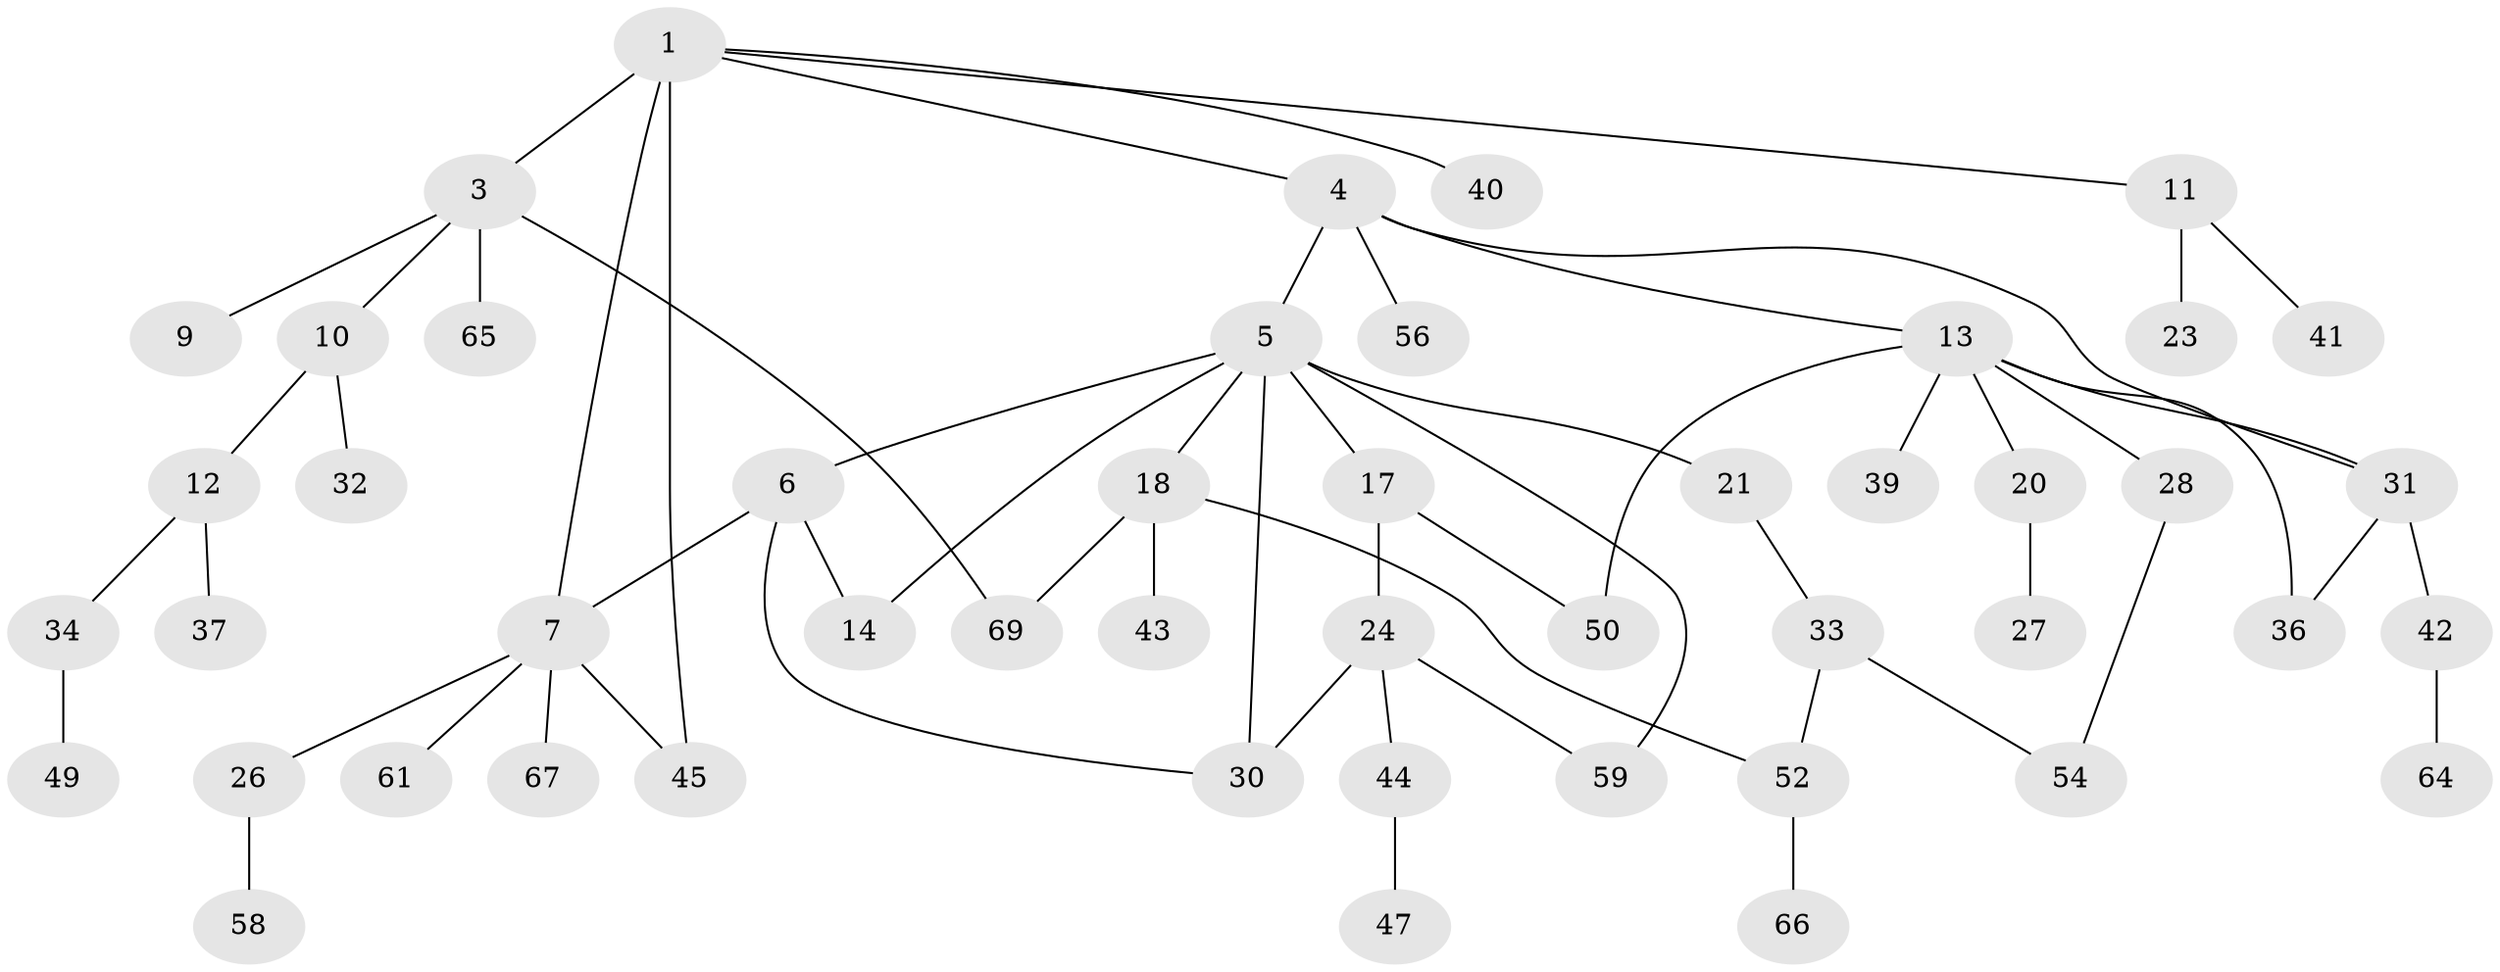 // original degree distribution, {3: 0.21428571428571427, 6: 0.04285714285714286, 4: 0.11428571428571428, 7: 0.014285714285714285, 1: 0.34285714285714286, 2: 0.2714285714285714}
// Generated by graph-tools (version 1.1) at 2025/16/03/04/25 18:16:51]
// undirected, 49 vertices, 60 edges
graph export_dot {
graph [start="1"]
  node [color=gray90,style=filled];
  1 [super="+2"];
  3 [super="+8"];
  4 [super="+22"];
  5 [super="+15"];
  6;
  7 [super="+25"];
  9;
  10;
  11;
  12 [super="+29"];
  13 [super="+51+16"];
  14 [super="+35"];
  17;
  18 [super="+19"];
  20;
  21 [super="+48+53"];
  23;
  24;
  26 [super="+63"];
  27 [super="+55"];
  28;
  30;
  31;
  32;
  33;
  34;
  36;
  37;
  39;
  40;
  41;
  42;
  43;
  44;
  45 [super="+46"];
  47;
  49 [super="+68"];
  50;
  52;
  54;
  56 [super="+62"];
  58;
  59;
  61;
  64;
  65;
  66;
  67;
  69;
  1 -- 11;
  1 -- 45 [weight=2];
  1 -- 3;
  1 -- 4;
  1 -- 40;
  1 -- 7;
  3 -- 10;
  3 -- 65;
  3 -- 9;
  3 -- 69;
  4 -- 5;
  4 -- 13;
  4 -- 31;
  4 -- 56;
  5 -- 6;
  5 -- 18;
  5 -- 59;
  5 -- 30;
  5 -- 17;
  5 -- 21;
  5 -- 14;
  6 -- 7;
  6 -- 14;
  6 -- 30;
  7 -- 67;
  7 -- 45;
  7 -- 26;
  7 -- 61;
  10 -- 12;
  10 -- 32;
  11 -- 23;
  11 -- 41;
  12 -- 34;
  12 -- 37;
  13 -- 20;
  13 -- 28;
  13 -- 36;
  13 -- 50;
  13 -- 31;
  13 -- 39;
  17 -- 24;
  17 -- 50;
  18 -- 69;
  18 -- 43;
  18 -- 52;
  20 -- 27;
  21 -- 33;
  24 -- 44;
  24 -- 59;
  24 -- 30;
  26 -- 58;
  28 -- 54;
  31 -- 36;
  31 -- 42;
  33 -- 52;
  33 -- 54;
  34 -- 49;
  42 -- 64;
  44 -- 47;
  52 -- 66;
}
